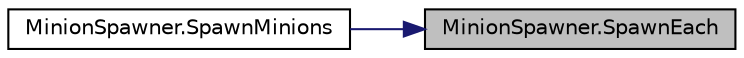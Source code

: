 digraph "MinionSpawner.SpawnEach"
{
 // INTERACTIVE_SVG=YES
 // LATEX_PDF_SIZE
  edge [fontname="Helvetica",fontsize="10",labelfontname="Helvetica",labelfontsize="10"];
  node [fontname="Helvetica",fontsize="10",shape=record];
  rankdir="RL";
  Node1 [label="MinionSpawner.SpawnEach",height=0.2,width=0.4,color="black", fillcolor="grey75", style="filled", fontcolor="black",tooltip=" "];
  Node1 -> Node2 [dir="back",color="midnightblue",fontsize="10",style="solid",fontname="Helvetica"];
  Node2 [label="MinionSpawner.SpawnMinions",height=0.2,width=0.4,color="black", fillcolor="white", style="filled",URL="$class_minion_spawner.html#a6f9b9e5c995ed7f836eebd150cfb260e",tooltip=" "];
}
